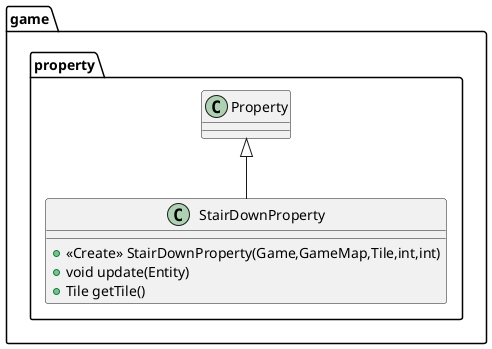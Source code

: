 @startuml
class game.property.StairDownProperty {
+ <<Create>> StairDownProperty(Game,GameMap,Tile,int,int)
+ void update(Entity)
+ Tile getTile()
}



game.property.Property <|-- game.property.StairDownProperty
@enduml